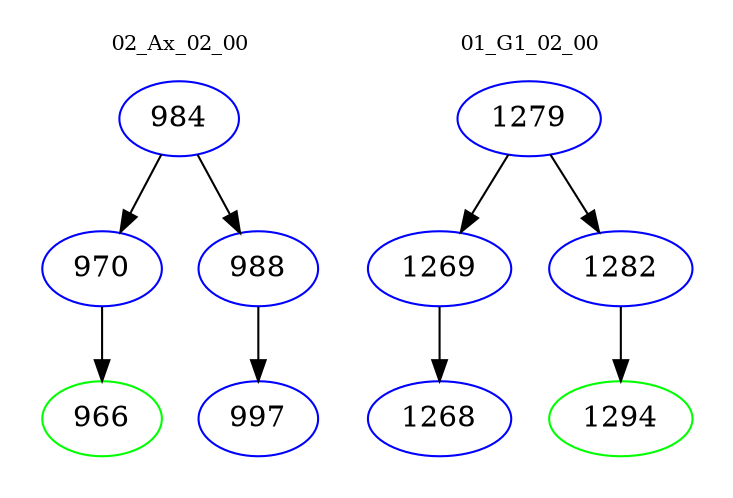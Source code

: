 digraph{
subgraph cluster_0 {
color = white
label = "02_Ax_02_00";
fontsize=10;
T0_984 [label="984", color="blue"]
T0_984 -> T0_970 [color="black"]
T0_970 [label="970", color="blue"]
T0_970 -> T0_966 [color="black"]
T0_966 [label="966", color="green"]
T0_984 -> T0_988 [color="black"]
T0_988 [label="988", color="blue"]
T0_988 -> T0_997 [color="black"]
T0_997 [label="997", color="blue"]
}
subgraph cluster_1 {
color = white
label = "01_G1_02_00";
fontsize=10;
T1_1279 [label="1279", color="blue"]
T1_1279 -> T1_1269 [color="black"]
T1_1269 [label="1269", color="blue"]
T1_1269 -> T1_1268 [color="black"]
T1_1268 [label="1268", color="blue"]
T1_1279 -> T1_1282 [color="black"]
T1_1282 [label="1282", color="blue"]
T1_1282 -> T1_1294 [color="black"]
T1_1294 [label="1294", color="green"]
}
}
